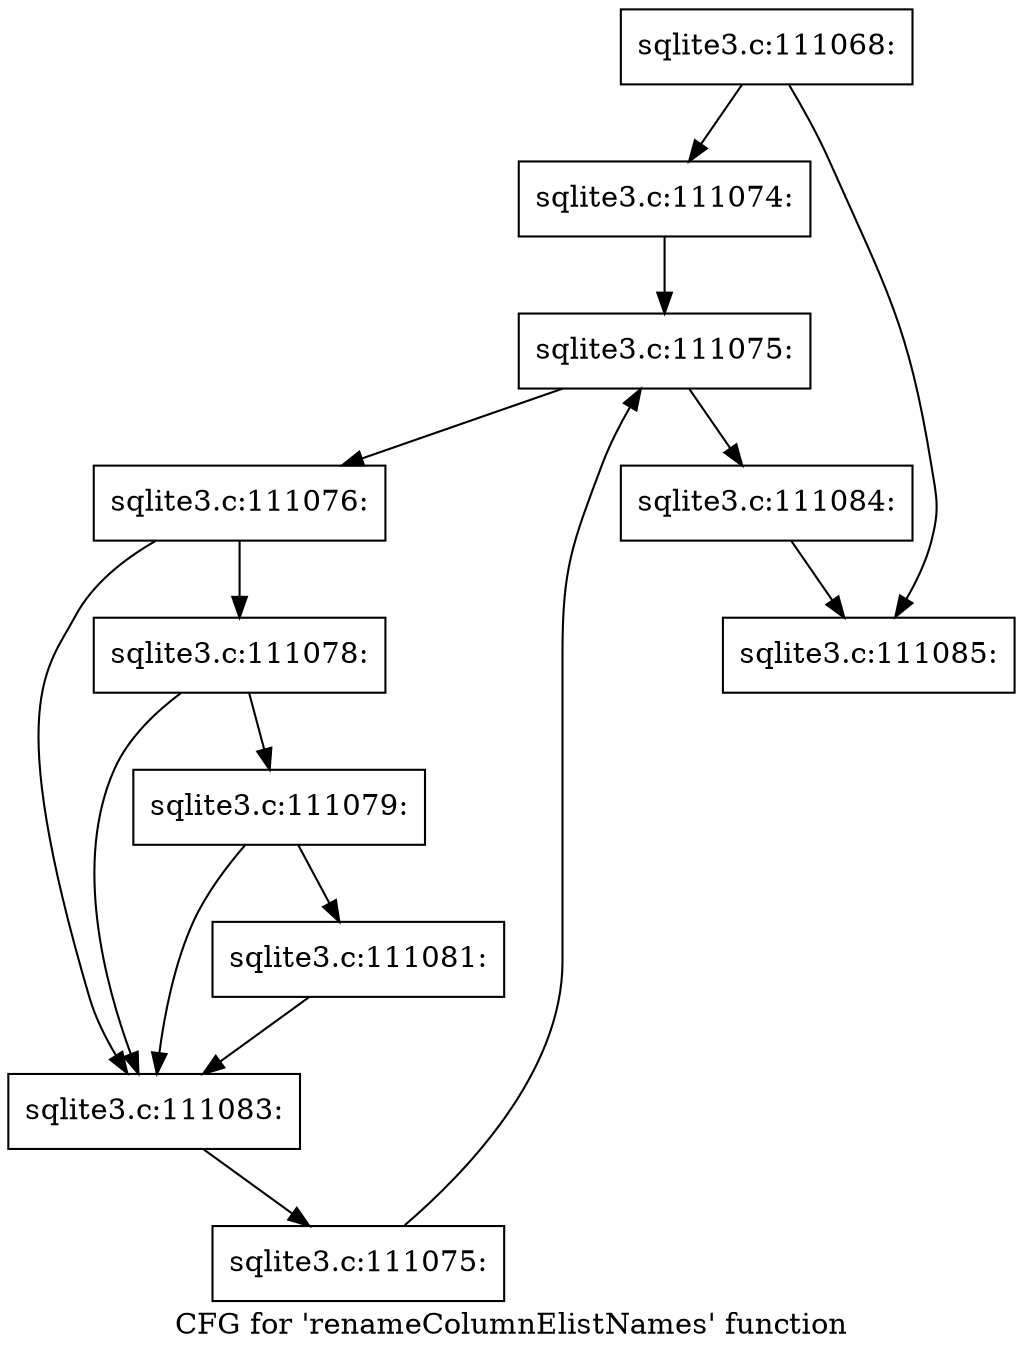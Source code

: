 digraph "CFG for 'renameColumnElistNames' function" {
	label="CFG for 'renameColumnElistNames' function";

	Node0x55c0fa6492e0 [shape=record,label="{sqlite3.c:111068:}"];
	Node0x55c0fa6492e0 -> Node0x55c0fa661850;
	Node0x55c0fa6492e0 -> Node0x55c0fa6618a0;
	Node0x55c0fa661850 [shape=record,label="{sqlite3.c:111074:}"];
	Node0x55c0fa661850 -> Node0x55c0fa661f30;
	Node0x55c0fa661f30 [shape=record,label="{sqlite3.c:111075:}"];
	Node0x55c0fa661f30 -> Node0x55c0fa662150;
	Node0x55c0fa661f30 -> Node0x55c0fa661d80;
	Node0x55c0fa662150 [shape=record,label="{sqlite3.c:111076:}"];
	Node0x55c0fa662150 -> Node0x55c0fa663020;
	Node0x55c0fa662150 -> Node0x55c0fa662f50;
	Node0x55c0fa663020 [shape=record,label="{sqlite3.c:111078:}"];
	Node0x55c0fa663020 -> Node0x55c0fa662fa0;
	Node0x55c0fa663020 -> Node0x55c0fa662f50;
	Node0x55c0fa662fa0 [shape=record,label="{sqlite3.c:111079:}"];
	Node0x55c0fa662fa0 -> Node0x55c0fa662f00;
	Node0x55c0fa662fa0 -> Node0x55c0fa662f50;
	Node0x55c0fa662f00 [shape=record,label="{sqlite3.c:111081:}"];
	Node0x55c0fa662f00 -> Node0x55c0fa662f50;
	Node0x55c0fa662f50 [shape=record,label="{sqlite3.c:111083:}"];
	Node0x55c0fa662f50 -> Node0x55c0fa6620c0;
	Node0x55c0fa6620c0 [shape=record,label="{sqlite3.c:111075:}"];
	Node0x55c0fa6620c0 -> Node0x55c0fa661f30;
	Node0x55c0fa661d80 [shape=record,label="{sqlite3.c:111084:}"];
	Node0x55c0fa661d80 -> Node0x55c0fa6618a0;
	Node0x55c0fa6618a0 [shape=record,label="{sqlite3.c:111085:}"];
}

